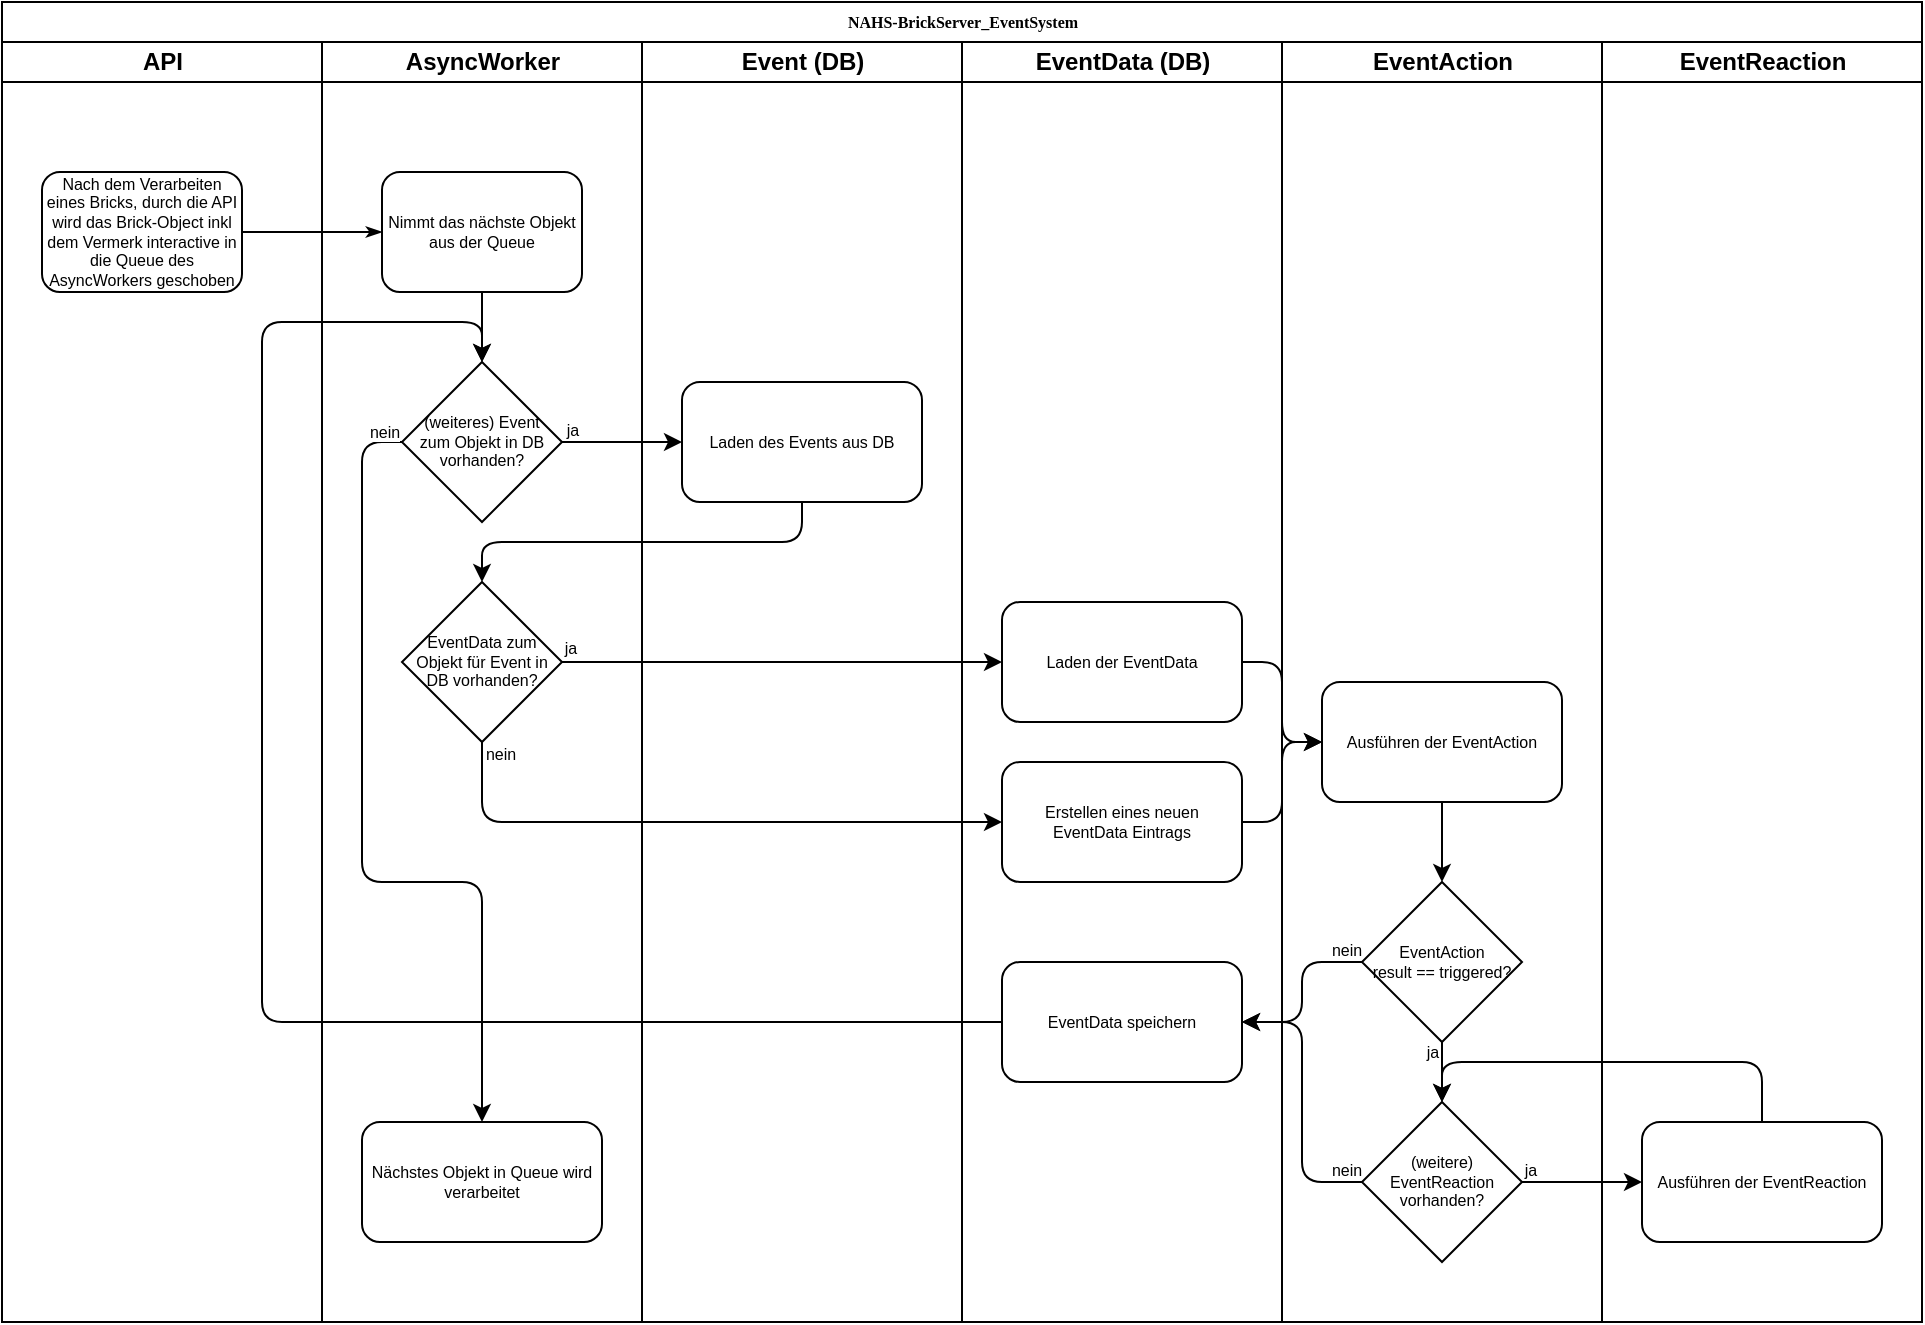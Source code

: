 <mxfile version="14.1.8" type="device"><diagram name="Page-1" id="74e2e168-ea6b-b213-b513-2b3c1d86103e"><mxGraphModel dx="1102" dy="1000" grid="1" gridSize="10" guides="1" tooltips="1" connect="1" arrows="1" fold="1" page="1" pageScale="1" pageWidth="1100" pageHeight="850" background="#ffffff" math="0" shadow="0"><root><mxCell id="0"/><mxCell id="1" parent="0"/><mxCell id="77e6c97f196da883-1" value="NAHS-BrickServer_EventSystem" style="swimlane;html=1;childLayout=stackLayout;startSize=20;rounded=0;shadow=0;labelBackgroundColor=none;strokeWidth=1;fontFamily=Verdana;fontSize=8;align=center;" parent="1" vertex="1"><mxGeometry x="70" y="40" width="960" height="660" as="geometry"/></mxCell><mxCell id="77e6c97f196da883-2" value="API" style="swimlane;html=1;startSize=20;" parent="77e6c97f196da883-1" vertex="1"><mxGeometry y="20" width="160" height="640" as="geometry"/></mxCell><mxCell id="77e6c97f196da883-8" value="Nach dem Verarbeiten eines Bricks, durch die API wird das Brick-Object inkl dem Vermerk interactive in die Queue des AsyncWorkers geschoben" style="rounded=1;whiteSpace=wrap;html=1;shadow=0;labelBackgroundColor=none;strokeWidth=1;fontFamily=Helvetica;fontSize=8;align=center;" parent="77e6c97f196da883-2" vertex="1"><mxGeometry x="20" y="65" width="100" height="60" as="geometry"/></mxCell><mxCell id="77e6c97f196da883-26" style="edgeStyle=orthogonalEdgeStyle;rounded=1;html=1;labelBackgroundColor=none;startArrow=none;startFill=0;startSize=5;endArrow=classicThin;endFill=1;endSize=5;jettySize=auto;orthogonalLoop=1;strokeWidth=1;fontFamily=Verdana;fontSize=8" parent="77e6c97f196da883-1" source="77e6c97f196da883-8" target="77e6c97f196da883-11" edge="1"><mxGeometry relative="1" as="geometry"/></mxCell><mxCell id="77e6c97f196da883-3" value="AsyncWorker" style="swimlane;html=1;startSize=20;" parent="77e6c97f196da883-1" vertex="1"><mxGeometry x="160" y="20" width="160" height="640" as="geometry"/></mxCell><mxCell id="8Lave4QHET0VFCPBglCD-3" style="edgeStyle=orthogonalEdgeStyle;rounded=0;orthogonalLoop=1;jettySize=auto;html=1;exitX=0.5;exitY=1;exitDx=0;exitDy=0;entryX=0.5;entryY=0;entryDx=0;entryDy=0;fontSize=8;" edge="1" parent="77e6c97f196da883-3" source="77e6c97f196da883-11" target="8Lave4QHET0VFCPBglCD-2"><mxGeometry relative="1" as="geometry"/></mxCell><mxCell id="77e6c97f196da883-11" value="Nimmt das nächste Objekt aus der Queue" style="rounded=1;whiteSpace=wrap;html=1;shadow=0;labelBackgroundColor=none;strokeWidth=1;fontFamily=Helvetica;fontSize=8;align=center;" parent="77e6c97f196da883-3" vertex="1"><mxGeometry x="30" y="65" width="100" height="60" as="geometry"/></mxCell><mxCell id="8Lave4QHET0VFCPBglCD-41" style="edgeStyle=orthogonalEdgeStyle;rounded=1;orthogonalLoop=1;jettySize=auto;html=1;exitX=0;exitY=0.5;exitDx=0;exitDy=0;entryX=0.5;entryY=0;entryDx=0;entryDy=0;fontSize=8;" edge="1" parent="77e6c97f196da883-3" source="8Lave4QHET0VFCPBglCD-2" target="8Lave4QHET0VFCPBglCD-9"><mxGeometry relative="1" as="geometry"><Array as="points"><mxPoint x="20" y="200"/><mxPoint x="20" y="420"/><mxPoint x="80" y="420"/></Array></mxGeometry></mxCell><mxCell id="8Lave4QHET0VFCPBglCD-42" value="nein" style="edgeLabel;html=1;align=center;verticalAlign=middle;resizable=0;points=[];fontSize=8;" vertex="1" connectable="0" parent="8Lave4QHET0VFCPBglCD-41"><mxGeometry x="-0.973" relative="1" as="geometry"><mxPoint x="-3.33" y="-5" as="offset"/></mxGeometry></mxCell><mxCell id="8Lave4QHET0VFCPBglCD-2" value="(weiteres) Event&lt;br&gt;zum Objekt in DB vorhanden?" style="rhombus;whiteSpace=wrap;html=1;fontSize=8;" vertex="1" parent="77e6c97f196da883-3"><mxGeometry x="40" y="160" width="80" height="80" as="geometry"/></mxCell><mxCell id="8Lave4QHET0VFCPBglCD-9" value="Nächstes Objekt in Queue wird verarbeitet" style="rounded=1;whiteSpace=wrap;html=1;fontSize=8;" vertex="1" parent="77e6c97f196da883-3"><mxGeometry x="20" y="540" width="120" height="60" as="geometry"/></mxCell><mxCell id="8Lave4QHET0VFCPBglCD-12" value="EventData zum Objekt für Event in DB vorhanden?" style="rhombus;whiteSpace=wrap;html=1;fontSize=8;" vertex="1" parent="77e6c97f196da883-3"><mxGeometry x="40" y="270" width="80" height="80" as="geometry"/></mxCell><mxCell id="77e6c97f196da883-4" value="Event (DB)" style="swimlane;html=1;startSize=20;" parent="77e6c97f196da883-1" vertex="1"><mxGeometry x="320" y="20" width="160" height="640" as="geometry"/></mxCell><mxCell id="8Lave4QHET0VFCPBglCD-4" value="Laden des Events aus DB" style="rounded=1;whiteSpace=wrap;html=1;fontSize=8;" vertex="1" parent="77e6c97f196da883-4"><mxGeometry x="20" y="170" width="120" height="60" as="geometry"/></mxCell><mxCell id="77e6c97f196da883-5" value="EventData (DB)" style="swimlane;html=1;startSize=20;" parent="77e6c97f196da883-1" vertex="1"><mxGeometry x="480" y="20" width="160" height="640" as="geometry"/></mxCell><mxCell id="8Lave4QHET0VFCPBglCD-14" value="Laden der EventData" style="rounded=1;whiteSpace=wrap;html=1;fontSize=8;" vertex="1" parent="77e6c97f196da883-5"><mxGeometry x="20" y="280" width="120" height="60" as="geometry"/></mxCell><mxCell id="8Lave4QHET0VFCPBglCD-17" value="Erstellen eines neuen&lt;br&gt;EventData Eintrags" style="rounded=1;whiteSpace=wrap;html=1;fontSize=8;" vertex="1" parent="77e6c97f196da883-5"><mxGeometry x="20" y="360" width="120" height="60" as="geometry"/></mxCell><mxCell id="8Lave4QHET0VFCPBglCD-25" value="EventData speichern" style="rounded=1;whiteSpace=wrap;html=1;fontSize=8;" vertex="1" parent="77e6c97f196da883-5"><mxGeometry x="20" y="460" width="120" height="60" as="geometry"/></mxCell><mxCell id="77e6c97f196da883-6" value="EventAction" style="swimlane;html=1;startSize=20;" parent="77e6c97f196da883-1" vertex="1"><mxGeometry x="640" y="20" width="160" height="640" as="geometry"/></mxCell><mxCell id="8Lave4QHET0VFCPBglCD-24" style="edgeStyle=orthogonalEdgeStyle;rounded=1;orthogonalLoop=1;jettySize=auto;html=1;exitX=0.5;exitY=1;exitDx=0;exitDy=0;entryX=0.5;entryY=0;entryDx=0;entryDy=0;fontSize=8;" edge="1" parent="77e6c97f196da883-6" source="8Lave4QHET0VFCPBglCD-20" target="8Lave4QHET0VFCPBglCD-23"><mxGeometry relative="1" as="geometry"/></mxCell><mxCell id="8Lave4QHET0VFCPBglCD-20" value="Ausführen der EventAction" style="rounded=1;whiteSpace=wrap;html=1;fontSize=8;" vertex="1" parent="77e6c97f196da883-6"><mxGeometry x="20" y="320" width="120" height="60" as="geometry"/></mxCell><mxCell id="8Lave4QHET0VFCPBglCD-29" style="edgeStyle=orthogonalEdgeStyle;rounded=1;orthogonalLoop=1;jettySize=auto;html=1;exitX=0.5;exitY=1;exitDx=0;exitDy=0;entryX=0.5;entryY=0;entryDx=0;entryDy=0;fontSize=8;" edge="1" parent="77e6c97f196da883-6" source="8Lave4QHET0VFCPBglCD-23" target="8Lave4QHET0VFCPBglCD-28"><mxGeometry relative="1" as="geometry"/></mxCell><mxCell id="8Lave4QHET0VFCPBglCD-43" value="ja" style="edgeLabel;html=1;align=center;verticalAlign=middle;resizable=0;points=[];fontSize=8;" vertex="1" connectable="0" parent="8Lave4QHET0VFCPBglCD-29"><mxGeometry x="-0.756" relative="1" as="geometry"><mxPoint x="-5" y="1.29" as="offset"/></mxGeometry></mxCell><mxCell id="8Lave4QHET0VFCPBglCD-23" value="EventAction&lt;br&gt;result == triggered?" style="rhombus;whiteSpace=wrap;html=1;fontSize=8;" vertex="1" parent="77e6c97f196da883-6"><mxGeometry x="40" y="420" width="80" height="80" as="geometry"/></mxCell><mxCell id="8Lave4QHET0VFCPBglCD-28" value="(weitere) EventReaction vorhanden?" style="rhombus;whiteSpace=wrap;html=1;fontSize=8;" vertex="1" parent="77e6c97f196da883-6"><mxGeometry x="40" y="530" width="80" height="80" as="geometry"/></mxCell><mxCell id="77e6c97f196da883-7" value="EventReaction" style="swimlane;html=1;startSize=20;" parent="77e6c97f196da883-1" vertex="1"><mxGeometry x="800" y="20" width="160" height="640" as="geometry"/></mxCell><mxCell id="8Lave4QHET0VFCPBglCD-33" value="Ausführen der EventReaction" style="rounded=1;whiteSpace=wrap;html=1;fontSize=8;" vertex="1" parent="77e6c97f196da883-7"><mxGeometry x="20" y="540" width="120" height="60" as="geometry"/></mxCell><mxCell id="8Lave4QHET0VFCPBglCD-5" style="edgeStyle=orthogonalEdgeStyle;rounded=0;orthogonalLoop=1;jettySize=auto;html=1;exitX=1;exitY=0.5;exitDx=0;exitDy=0;entryX=0;entryY=0.5;entryDx=0;entryDy=0;fontSize=8;" edge="1" parent="77e6c97f196da883-1" source="8Lave4QHET0VFCPBglCD-2" target="8Lave4QHET0VFCPBglCD-4"><mxGeometry relative="1" as="geometry"/></mxCell><mxCell id="8Lave4QHET0VFCPBglCD-6" value="ja" style="edgeLabel;html=1;align=center;verticalAlign=middle;resizable=0;points=[];fontSize=8;" vertex="1" connectable="0" parent="8Lave4QHET0VFCPBglCD-5"><mxGeometry x="-0.256" y="-1" relative="1" as="geometry"><mxPoint x="-17.33" y="-7" as="offset"/></mxGeometry></mxCell><mxCell id="8Lave4QHET0VFCPBglCD-13" style="edgeStyle=orthogonalEdgeStyle;rounded=1;orthogonalLoop=1;jettySize=auto;html=1;exitX=0.5;exitY=1;exitDx=0;exitDy=0;entryX=0.5;entryY=0;entryDx=0;entryDy=0;fontSize=8;" edge="1" parent="77e6c97f196da883-1" source="8Lave4QHET0VFCPBglCD-4" target="8Lave4QHET0VFCPBglCD-12"><mxGeometry relative="1" as="geometry"/></mxCell><mxCell id="8Lave4QHET0VFCPBglCD-15" style="edgeStyle=orthogonalEdgeStyle;rounded=1;orthogonalLoop=1;jettySize=auto;html=1;exitX=1;exitY=0.5;exitDx=0;exitDy=0;entryX=0;entryY=0.5;entryDx=0;entryDy=0;fontSize=8;" edge="1" parent="77e6c97f196da883-1" source="8Lave4QHET0VFCPBglCD-12" target="8Lave4QHET0VFCPBglCD-14"><mxGeometry relative="1" as="geometry"/></mxCell><mxCell id="8Lave4QHET0VFCPBglCD-16" value="ja" style="edgeLabel;html=1;align=center;verticalAlign=middle;resizable=0;points=[];fontSize=8;" vertex="1" connectable="0" parent="8Lave4QHET0VFCPBglCD-15"><mxGeometry x="-0.861" relative="1" as="geometry"><mxPoint x="-11.33" y="-7" as="offset"/></mxGeometry></mxCell><mxCell id="8Lave4QHET0VFCPBglCD-18" style="edgeStyle=orthogonalEdgeStyle;rounded=1;orthogonalLoop=1;jettySize=auto;html=1;exitX=0.5;exitY=1;exitDx=0;exitDy=0;entryX=0;entryY=0.5;entryDx=0;entryDy=0;fontSize=8;" edge="1" parent="77e6c97f196da883-1" source="8Lave4QHET0VFCPBglCD-12" target="8Lave4QHET0VFCPBglCD-17"><mxGeometry relative="1" as="geometry"/></mxCell><mxCell id="8Lave4QHET0VFCPBglCD-19" value="nein" style="edgeLabel;html=1;align=center;verticalAlign=middle;resizable=0;points=[];fontSize=8;" vertex="1" connectable="0" parent="8Lave4QHET0VFCPBglCD-18"><mxGeometry x="-0.942" y="1" relative="1" as="geometry"><mxPoint x="8" y="-2.67" as="offset"/></mxGeometry></mxCell><mxCell id="8Lave4QHET0VFCPBglCD-21" style="edgeStyle=orthogonalEdgeStyle;rounded=1;orthogonalLoop=1;jettySize=auto;html=1;exitX=1;exitY=0.5;exitDx=0;exitDy=0;entryX=0;entryY=0.5;entryDx=0;entryDy=0;fontSize=8;" edge="1" parent="77e6c97f196da883-1" source="8Lave4QHET0VFCPBglCD-14" target="8Lave4QHET0VFCPBglCD-20"><mxGeometry relative="1" as="geometry"/></mxCell><mxCell id="8Lave4QHET0VFCPBglCD-26" style="edgeStyle=orthogonalEdgeStyle;rounded=1;orthogonalLoop=1;jettySize=auto;html=1;exitX=0;exitY=0.5;exitDx=0;exitDy=0;entryX=1;entryY=0.5;entryDx=0;entryDy=0;fontSize=8;" edge="1" parent="77e6c97f196da883-1" source="8Lave4QHET0VFCPBglCD-23" target="8Lave4QHET0VFCPBglCD-25"><mxGeometry relative="1" as="geometry"/></mxCell><mxCell id="8Lave4QHET0VFCPBglCD-27" value="nein" style="edgeLabel;html=1;align=center;verticalAlign=middle;resizable=0;points=[];fontSize=8;" vertex="1" connectable="0" parent="8Lave4QHET0VFCPBglCD-26"><mxGeometry x="-0.824" y="2" relative="1" as="geometry"><mxPoint y="-8" as="offset"/></mxGeometry></mxCell><mxCell id="8Lave4QHET0VFCPBglCD-30" style="edgeStyle=orthogonalEdgeStyle;rounded=1;orthogonalLoop=1;jettySize=auto;html=1;exitX=0;exitY=0.5;exitDx=0;exitDy=0;entryX=1;entryY=0.5;entryDx=0;entryDy=0;fontSize=8;" edge="1" parent="77e6c97f196da883-1" source="8Lave4QHET0VFCPBglCD-28" target="8Lave4QHET0VFCPBglCD-25"><mxGeometry relative="1" as="geometry"/></mxCell><mxCell id="8Lave4QHET0VFCPBglCD-32" value="nein" style="edgeLabel;html=1;align=center;verticalAlign=middle;resizable=0;points=[];fontSize=8;" vertex="1" connectable="0" parent="8Lave4QHET0VFCPBglCD-30"><mxGeometry x="-0.877" y="-1" relative="1" as="geometry"><mxPoint y="-5" as="offset"/></mxGeometry></mxCell><mxCell id="8Lave4QHET0VFCPBglCD-31" style="edgeStyle=orthogonalEdgeStyle;rounded=1;orthogonalLoop=1;jettySize=auto;html=1;exitX=1;exitY=0.5;exitDx=0;exitDy=0;entryX=0;entryY=0.5;entryDx=0;entryDy=0;fontSize=8;" edge="1" parent="77e6c97f196da883-1" source="8Lave4QHET0VFCPBglCD-17" target="8Lave4QHET0VFCPBglCD-20"><mxGeometry relative="1" as="geometry"/></mxCell><mxCell id="8Lave4QHET0VFCPBglCD-34" style="edgeStyle=orthogonalEdgeStyle;rounded=1;orthogonalLoop=1;jettySize=auto;html=1;exitX=1;exitY=0.5;exitDx=0;exitDy=0;entryX=0;entryY=0.5;entryDx=0;entryDy=0;fontSize=8;" edge="1" parent="77e6c97f196da883-1" source="8Lave4QHET0VFCPBglCD-28" target="8Lave4QHET0VFCPBglCD-33"><mxGeometry relative="1" as="geometry"/></mxCell><mxCell id="8Lave4QHET0VFCPBglCD-35" value="ja" style="edgeLabel;html=1;align=center;verticalAlign=middle;resizable=0;points=[];fontSize=8;" vertex="1" connectable="0" parent="8Lave4QHET0VFCPBglCD-34"><mxGeometry x="-0.736" y="-1" relative="1" as="geometry"><mxPoint x="-4" y="-7" as="offset"/></mxGeometry></mxCell><mxCell id="8Lave4QHET0VFCPBglCD-36" style="edgeStyle=orthogonalEdgeStyle;rounded=1;orthogonalLoop=1;jettySize=auto;html=1;exitX=0.5;exitY=0;exitDx=0;exitDy=0;entryX=0.5;entryY=0;entryDx=0;entryDy=0;fontSize=8;" edge="1" parent="77e6c97f196da883-1" source="8Lave4QHET0VFCPBglCD-33" target="8Lave4QHET0VFCPBglCD-28"><mxGeometry relative="1" as="geometry"><Array as="points"><mxPoint x="880" y="530"/><mxPoint x="720" y="530"/></Array></mxGeometry></mxCell><mxCell id="8Lave4QHET0VFCPBglCD-37" style="edgeStyle=orthogonalEdgeStyle;rounded=1;orthogonalLoop=1;jettySize=auto;html=1;exitX=0;exitY=0.5;exitDx=0;exitDy=0;entryX=0.5;entryY=0;entryDx=0;entryDy=0;fontSize=8;" edge="1" parent="77e6c97f196da883-1" source="8Lave4QHET0VFCPBglCD-25" target="8Lave4QHET0VFCPBglCD-2"><mxGeometry relative="1" as="geometry"><Array as="points"><mxPoint x="130" y="510"/><mxPoint x="130" y="160"/><mxPoint x="240" y="160"/></Array></mxGeometry></mxCell></root></mxGraphModel></diagram></mxfile>